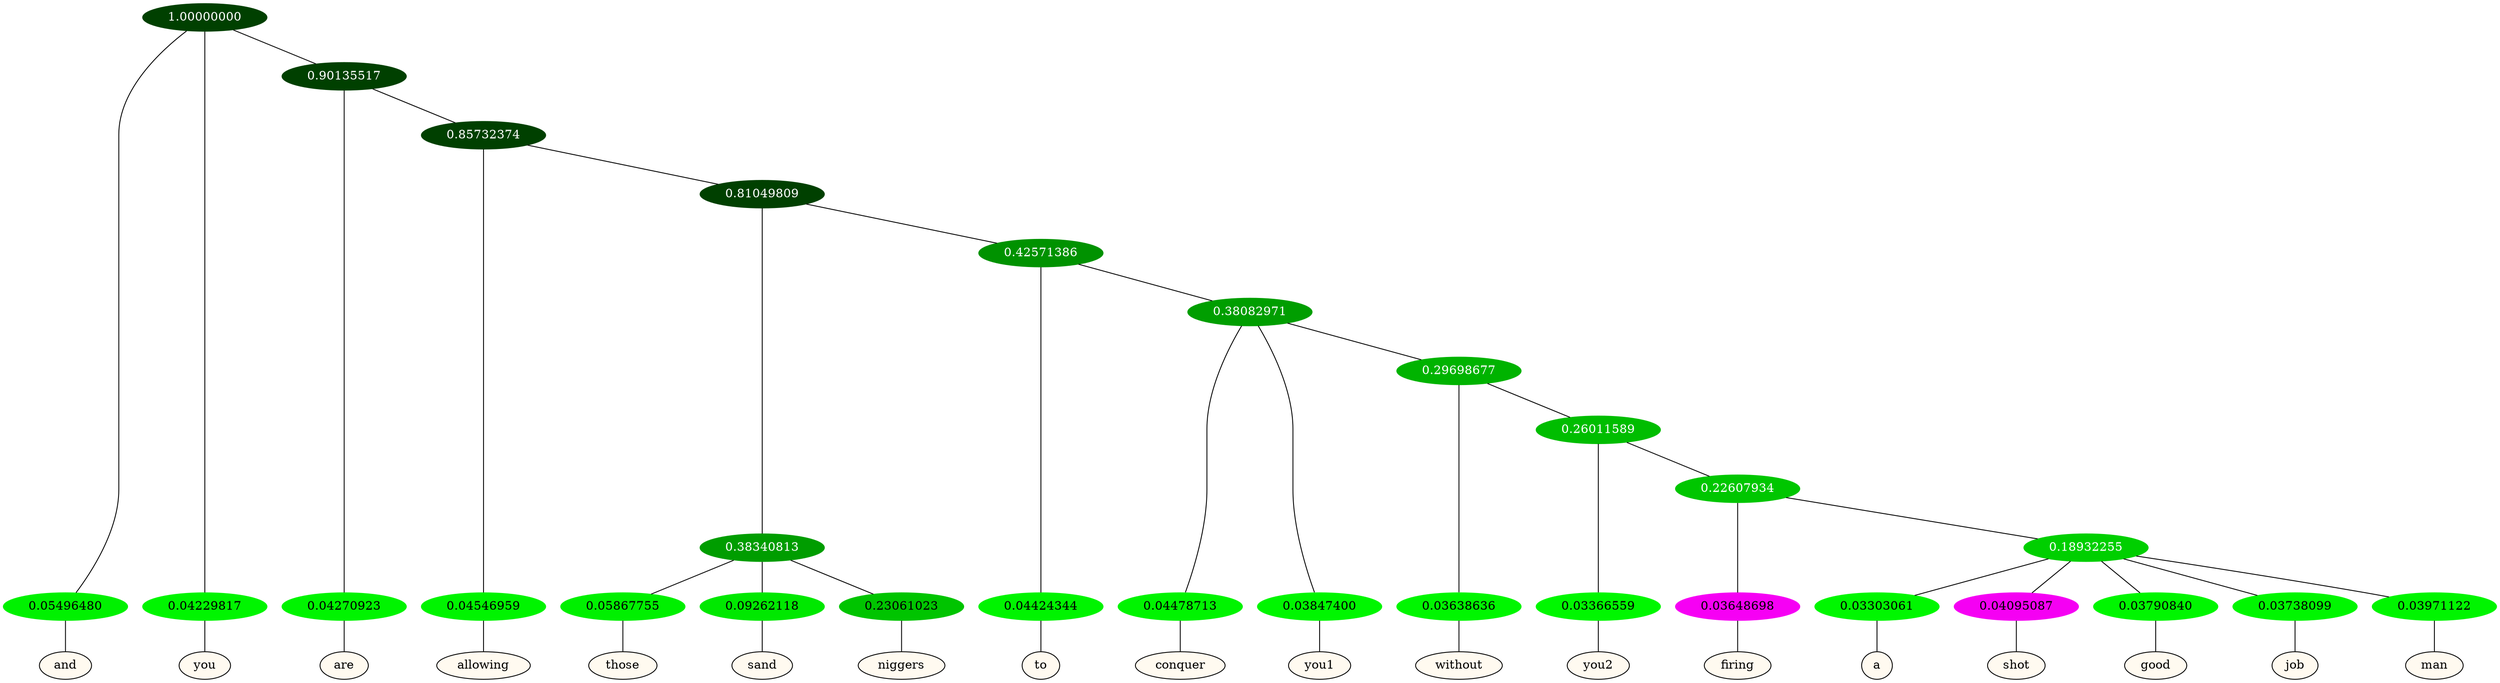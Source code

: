 graph {
	node [format=png height=0.15 nodesep=0.001 ordering=out overlap=prism overlap_scaling=0.01 ranksep=0.001 ratio=0.2 style=filled width=0.15]
	{
		rank=same
		a_w_1 [label=and color=black fillcolor=floralwhite style="filled,solid"]
		a_w_2 [label=you color=black fillcolor=floralwhite style="filled,solid"]
		a_w_4 [label=are color=black fillcolor=floralwhite style="filled,solid"]
		a_w_6 [label=allowing color=black fillcolor=floralwhite style="filled,solid"]
		a_w_10 [label=those color=black fillcolor=floralwhite style="filled,solid"]
		a_w_11 [label=sand color=black fillcolor=floralwhite style="filled,solid"]
		a_w_12 [label=niggers color=black fillcolor=floralwhite style="filled,solid"]
		a_w_13 [label=to color=black fillcolor=floralwhite style="filled,solid"]
		a_w_15 [label=conquer color=black fillcolor=floralwhite style="filled,solid"]
		a_w_16 [label=you1 color=black fillcolor=floralwhite style="filled,solid"]
		a_w_18 [label=without color=black fillcolor=floralwhite style="filled,solid"]
		a_w_20 [label=you2 color=black fillcolor=floralwhite style="filled,solid"]
		a_w_22 [label=firing color=black fillcolor=floralwhite style="filled,solid"]
		a_w_24 [label=a color=black fillcolor=floralwhite style="filled,solid"]
		a_w_25 [label=shot color=black fillcolor=floralwhite style="filled,solid"]
		a_w_26 [label=good color=black fillcolor=floralwhite style="filled,solid"]
		a_w_27 [label=job color=black fillcolor=floralwhite style="filled,solid"]
		a_w_28 [label=man color=black fillcolor=floralwhite style="filled,solid"]
	}
	a_n_1 -- a_w_1
	a_n_2 -- a_w_2
	a_n_4 -- a_w_4
	a_n_6 -- a_w_6
	a_n_10 -- a_w_10
	a_n_11 -- a_w_11
	a_n_12 -- a_w_12
	a_n_13 -- a_w_13
	a_n_15 -- a_w_15
	a_n_16 -- a_w_16
	a_n_18 -- a_w_18
	a_n_20 -- a_w_20
	a_n_22 -- a_w_22
	a_n_24 -- a_w_24
	a_n_25 -- a_w_25
	a_n_26 -- a_w_26
	a_n_27 -- a_w_27
	a_n_28 -- a_w_28
	{
		rank=same
		a_n_1 [label=0.05496480 color="0.334 1.000 0.945" fontcolor=black]
		a_n_2 [label=0.04229817 color="0.334 1.000 0.958" fontcolor=black]
		a_n_4 [label=0.04270923 color="0.334 1.000 0.957" fontcolor=black]
		a_n_6 [label=0.04546959 color="0.334 1.000 0.955" fontcolor=black]
		a_n_10 [label=0.05867755 color="0.334 1.000 0.941" fontcolor=black]
		a_n_11 [label=0.09262118 color="0.334 1.000 0.907" fontcolor=black]
		a_n_12 [label=0.23061023 color="0.334 1.000 0.769" fontcolor=black]
		a_n_13 [label=0.04424344 color="0.334 1.000 0.956" fontcolor=black]
		a_n_15 [label=0.04478713 color="0.334 1.000 0.955" fontcolor=black]
		a_n_16 [label=0.03847400 color="0.334 1.000 0.962" fontcolor=black]
		a_n_18 [label=0.03638636 color="0.334 1.000 0.964" fontcolor=black]
		a_n_20 [label=0.03366559 color="0.334 1.000 0.966" fontcolor=black]
		a_n_22 [label=0.03648698 color="0.835 1.000 0.964" fontcolor=black]
		a_n_24 [label=0.03303061 color="0.334 1.000 0.967" fontcolor=black]
		a_n_25 [label=0.04095087 color="0.835 1.000 0.959" fontcolor=black]
		a_n_26 [label=0.03790840 color="0.334 1.000 0.962" fontcolor=black]
		a_n_27 [label=0.03738099 color="0.334 1.000 0.963" fontcolor=black]
		a_n_28 [label=0.03971122 color="0.334 1.000 0.960" fontcolor=black]
	}
	a_n_0 [label=1.00000000 color="0.334 1.000 0.250" fontcolor=grey99]
	a_n_0 -- a_n_1
	a_n_0 -- a_n_2
	a_n_3 [label=0.90135517 color="0.334 1.000 0.250" fontcolor=grey99]
	a_n_0 -- a_n_3
	a_n_3 -- a_n_4
	a_n_5 [label=0.85732374 color="0.334 1.000 0.250" fontcolor=grey99]
	a_n_3 -- a_n_5
	a_n_5 -- a_n_6
	a_n_7 [label=0.81049809 color="0.334 1.000 0.250" fontcolor=grey99]
	a_n_5 -- a_n_7
	a_n_8 [label=0.38340813 color="0.334 1.000 0.617" fontcolor=grey99]
	a_n_7 -- a_n_8
	a_n_9 [label=0.42571386 color="0.334 1.000 0.574" fontcolor=grey99]
	a_n_7 -- a_n_9
	a_n_8 -- a_n_10
	a_n_8 -- a_n_11
	a_n_8 -- a_n_12
	a_n_9 -- a_n_13
	a_n_14 [label=0.38082971 color="0.334 1.000 0.619" fontcolor=grey99]
	a_n_9 -- a_n_14
	a_n_14 -- a_n_15
	a_n_14 -- a_n_16
	a_n_17 [label=0.29698677 color="0.334 1.000 0.703" fontcolor=grey99]
	a_n_14 -- a_n_17
	a_n_17 -- a_n_18
	a_n_19 [label=0.26011589 color="0.334 1.000 0.740" fontcolor=grey99]
	a_n_17 -- a_n_19
	a_n_19 -- a_n_20
	a_n_21 [label=0.22607934 color="0.334 1.000 0.774" fontcolor=grey99]
	a_n_19 -- a_n_21
	a_n_21 -- a_n_22
	a_n_23 [label=0.18932255 color="0.334 1.000 0.811" fontcolor=grey99]
	a_n_21 -- a_n_23
	a_n_23 -- a_n_24
	a_n_23 -- a_n_25
	a_n_23 -- a_n_26
	a_n_23 -- a_n_27
	a_n_23 -- a_n_28
}
